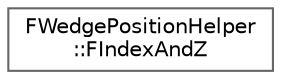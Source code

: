 digraph "Graphical Class Hierarchy"
{
 // INTERACTIVE_SVG=YES
 // LATEX_PDF_SIZE
  bgcolor="transparent";
  edge [fontname=Helvetica,fontsize=10,labelfontname=Helvetica,labelfontsize=10];
  node [fontname=Helvetica,fontsize=10,shape=box,height=0.2,width=0.4];
  rankdir="LR";
  Node0 [id="Node000000",label="FWedgePositionHelper\l::FIndexAndZ",height=0.2,width=0.4,color="grey40", fillcolor="white", style="filled",URL="$db/dab/structFWedgePositionHelper_1_1FIndexAndZ.html",tooltip="Helper struct for building acceleration structures."];
}
